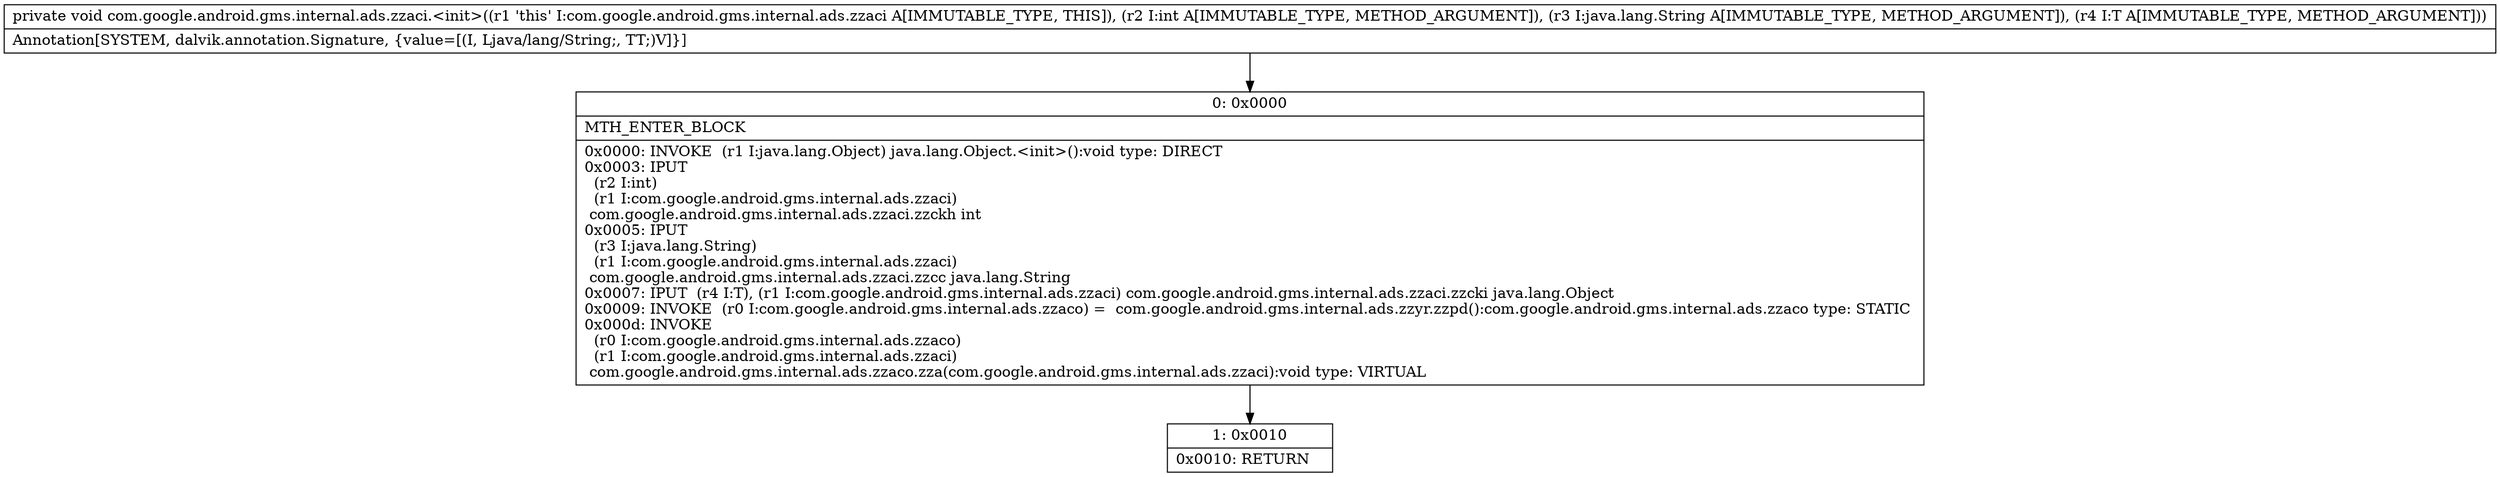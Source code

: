 digraph "CFG forcom.google.android.gms.internal.ads.zzaci.\<init\>(ILjava\/lang\/String;Ljava\/lang\/Object;)V" {
Node_0 [shape=record,label="{0\:\ 0x0000|MTH_ENTER_BLOCK\l|0x0000: INVOKE  (r1 I:java.lang.Object) java.lang.Object.\<init\>():void type: DIRECT \l0x0003: IPUT  \l  (r2 I:int)\l  (r1 I:com.google.android.gms.internal.ads.zzaci)\l com.google.android.gms.internal.ads.zzaci.zzckh int \l0x0005: IPUT  \l  (r3 I:java.lang.String)\l  (r1 I:com.google.android.gms.internal.ads.zzaci)\l com.google.android.gms.internal.ads.zzaci.zzcc java.lang.String \l0x0007: IPUT  (r4 I:T), (r1 I:com.google.android.gms.internal.ads.zzaci) com.google.android.gms.internal.ads.zzaci.zzcki java.lang.Object \l0x0009: INVOKE  (r0 I:com.google.android.gms.internal.ads.zzaco) =  com.google.android.gms.internal.ads.zzyr.zzpd():com.google.android.gms.internal.ads.zzaco type: STATIC \l0x000d: INVOKE  \l  (r0 I:com.google.android.gms.internal.ads.zzaco)\l  (r1 I:com.google.android.gms.internal.ads.zzaci)\l com.google.android.gms.internal.ads.zzaco.zza(com.google.android.gms.internal.ads.zzaci):void type: VIRTUAL \l}"];
Node_1 [shape=record,label="{1\:\ 0x0010|0x0010: RETURN   \l}"];
MethodNode[shape=record,label="{private void com.google.android.gms.internal.ads.zzaci.\<init\>((r1 'this' I:com.google.android.gms.internal.ads.zzaci A[IMMUTABLE_TYPE, THIS]), (r2 I:int A[IMMUTABLE_TYPE, METHOD_ARGUMENT]), (r3 I:java.lang.String A[IMMUTABLE_TYPE, METHOD_ARGUMENT]), (r4 I:T A[IMMUTABLE_TYPE, METHOD_ARGUMENT]))  | Annotation[SYSTEM, dalvik.annotation.Signature, \{value=[(I, Ljava\/lang\/String;, TT;)V]\}]\l}"];
MethodNode -> Node_0;
Node_0 -> Node_1;
}


